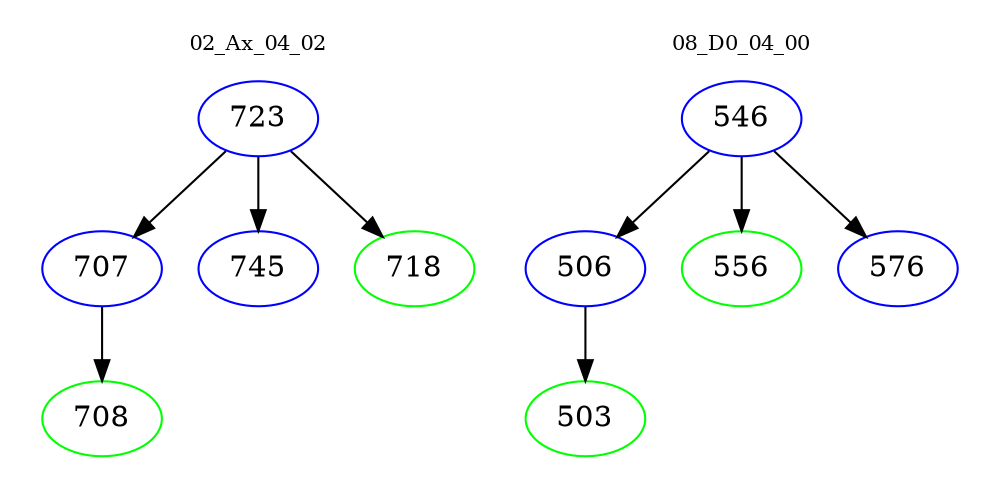 digraph{
subgraph cluster_0 {
color = white
label = "02_Ax_04_02";
fontsize=10;
T0_723 [label="723", color="blue"]
T0_723 -> T0_707 [color="black"]
T0_707 [label="707", color="blue"]
T0_707 -> T0_708 [color="black"]
T0_708 [label="708", color="green"]
T0_723 -> T0_745 [color="black"]
T0_745 [label="745", color="blue"]
T0_723 -> T0_718 [color="black"]
T0_718 [label="718", color="green"]
}
subgraph cluster_1 {
color = white
label = "08_D0_04_00";
fontsize=10;
T1_546 [label="546", color="blue"]
T1_546 -> T1_506 [color="black"]
T1_506 [label="506", color="blue"]
T1_506 -> T1_503 [color="black"]
T1_503 [label="503", color="green"]
T1_546 -> T1_556 [color="black"]
T1_556 [label="556", color="green"]
T1_546 -> T1_576 [color="black"]
T1_576 [label="576", color="blue"]
}
}
